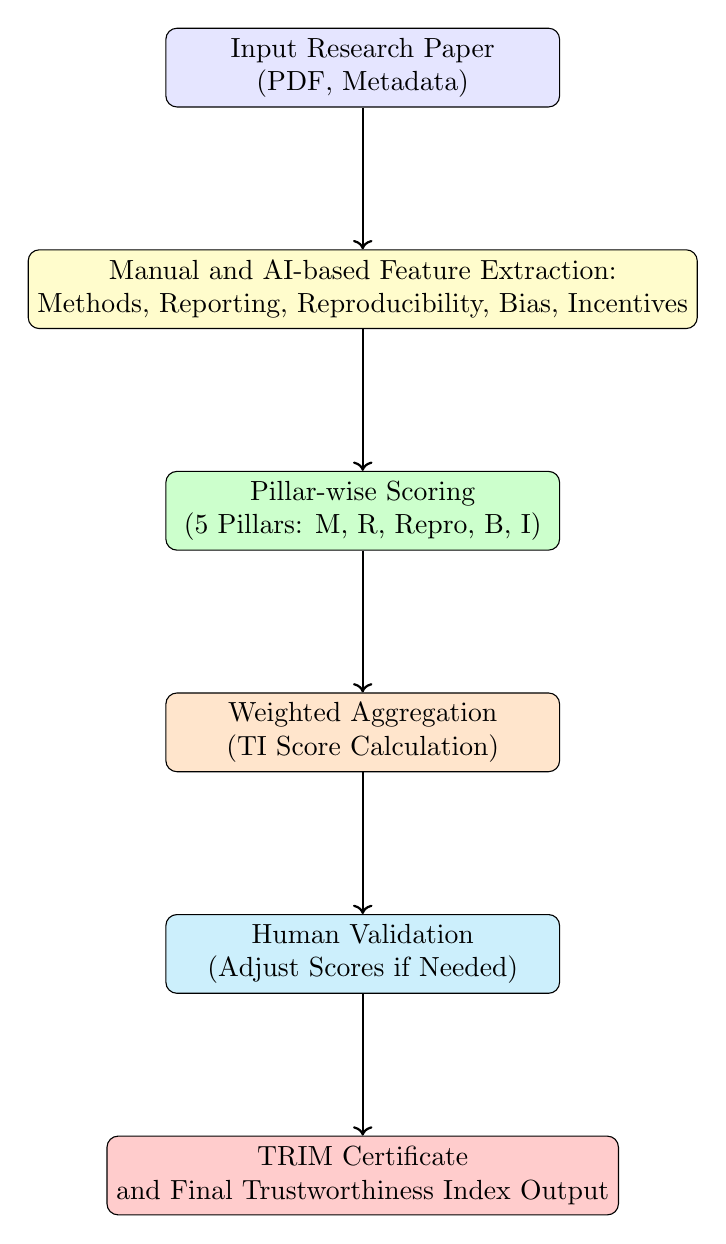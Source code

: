 
\begin{tikzpicture}[node distance=1.8cm and 2.5cm, every node/.style={align=center}]

% Main audit flow nodes
\node (input) [rectangle, draw, rounded corners, fill=blue!10, minimum width=5cm, minimum height=1cm] {Input Research Paper\\ (PDF, Metadata)};
\node (feature) [rectangle, draw, rounded corners, below=of input, fill=yellow!20, minimum width=5cm, minimum height=1cm] {Manual and AI-based Feature Extraction:\\ Methods, Reporting, Reproducibility, Bias, Incentives};
\node (pillar) [rectangle, draw, rounded corners, below=of feature, fill=green!20, minimum width=5cm, minimum height=1cm] {Pillar-wise Scoring\\ (5 Pillars: M, R, Repro, B, I)};
\node (weighting) [rectangle, draw, rounded corners, below=of pillar, fill=orange!20, minimum width=5cm, minimum height=1cm] {Weighted Aggregation\\ (TI Score Calculation)};
\node (audit) [rectangle, draw, rounded corners, below=of weighting, fill=cyan!20, minimum width=5cm, minimum height=1cm] {Human Validation\\ (Adjust Scores if Needed)};
\node (certificate) [rectangle, draw, rounded corners, below=of audit, fill=red!20, minimum width=5cm, minimum height=1cm] {TRIM Certificate\\ and Final Trustworthiness Index Output};

% Arrows
\draw[->, thick] (input) -- (feature);
\draw[->, thick] (feature) -- (pillar);
\draw[->, thick] (pillar) -- (weighting);
\draw[->, thick] (weighting) -- (audit);
\draw[->, thick] (audit) -- (certificate);

\end{tikzpicture}
